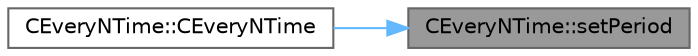 digraph "CEveryNTime::setPeriod"
{
 // LATEX_PDF_SIZE
  bgcolor="transparent";
  edge [fontname=Helvetica,fontsize=10,labelfontname=Helvetica,labelfontsize=10];
  node [fontname=Helvetica,fontsize=10,shape=box,height=0.2,width=0.4];
  rankdir="RL";
  Node1 [id="Node000001",label="CEveryNTime::setPeriod",height=0.2,width=0.4,color="gray40", fillcolor="grey60", style="filled", fontcolor="black",tooltip="Set the time interval between triggers."];
  Node1 -> Node2 [id="edge1_Node000001_Node000002",dir="back",color="steelblue1",style="solid",tooltip=" "];
  Node2 [id="Node000002",label="CEveryNTime::CEveryNTime",height=0.2,width=0.4,color="grey40", fillcolor="white", style="filled",URL="$d5/df2/group___timekeeping.html#a645cdb84da00f4669e1cf22ce86a04ac",tooltip="Constructor."];
}
